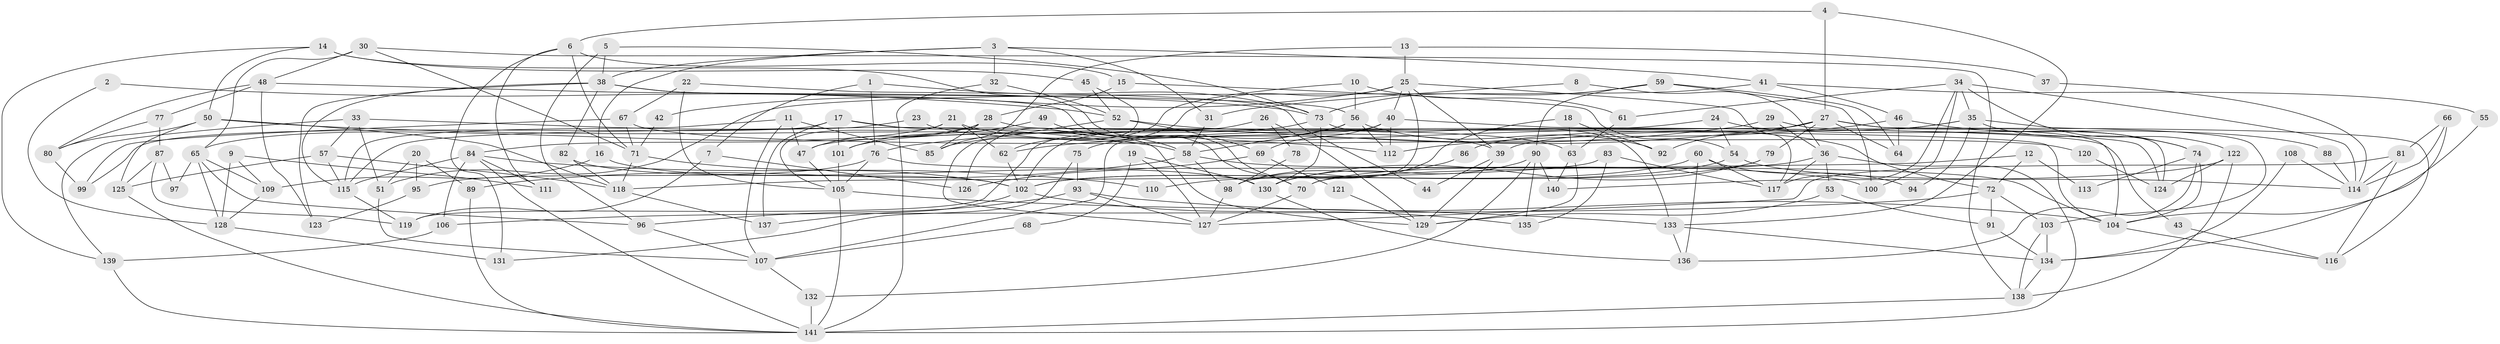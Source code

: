 // Generated by graph-tools (version 1.1) at 2025/36/03/09/25 02:36:25]
// undirected, 141 vertices, 282 edges
graph export_dot {
graph [start="1"]
  node [color=gray90,style=filled];
  1;
  2;
  3;
  4;
  5;
  6;
  7;
  8;
  9;
  10;
  11;
  12;
  13;
  14;
  15;
  16;
  17;
  18;
  19;
  20;
  21;
  22;
  23;
  24;
  25;
  26;
  27;
  28;
  29;
  30;
  31;
  32;
  33;
  34;
  35;
  36;
  37;
  38;
  39;
  40;
  41;
  42;
  43;
  44;
  45;
  46;
  47;
  48;
  49;
  50;
  51;
  52;
  53;
  54;
  55;
  56;
  57;
  58;
  59;
  60;
  61;
  62;
  63;
  64;
  65;
  66;
  67;
  68;
  69;
  70;
  71;
  72;
  73;
  74;
  75;
  76;
  77;
  78;
  79;
  80;
  81;
  82;
  83;
  84;
  85;
  86;
  87;
  88;
  89;
  90;
  91;
  92;
  93;
  94;
  95;
  96;
  97;
  98;
  99;
  100;
  101;
  102;
  103;
  104;
  105;
  106;
  107;
  108;
  109;
  110;
  111;
  112;
  113;
  114;
  115;
  116;
  117;
  118;
  119;
  120;
  121;
  122;
  123;
  124;
  125;
  126;
  127;
  128;
  129;
  130;
  131;
  132;
  133;
  134;
  135;
  136;
  137;
  138;
  139;
  140;
  141;
  1 -- 76;
  1 -- 73;
  1 -- 7;
  2 -- 52;
  2 -- 128;
  3 -- 16;
  3 -- 32;
  3 -- 31;
  3 -- 38;
  3 -- 41;
  4 -- 6;
  4 -- 27;
  4 -- 133;
  5 -- 38;
  5 -- 96;
  5 -- 73;
  6 -- 71;
  6 -- 111;
  6 -- 15;
  6 -- 131;
  7 -- 126;
  7 -- 119;
  8 -- 31;
  8 -- 36;
  9 -- 109;
  9 -- 128;
  9 -- 111;
  10 -- 56;
  10 -- 61;
  10 -- 126;
  11 -- 107;
  11 -- 115;
  11 -- 47;
  11 -- 85;
  12 -- 72;
  12 -- 70;
  12 -- 113;
  13 -- 25;
  13 -- 85;
  13 -- 37;
  14 -- 50;
  14 -- 70;
  14 -- 45;
  14 -- 139;
  15 -- 54;
  15 -- 28;
  16 -- 109;
  16 -- 130;
  17 -- 137;
  17 -- 104;
  17 -- 99;
  17 -- 101;
  17 -- 129;
  18 -- 63;
  18 -- 98;
  18 -- 92;
  19 -- 130;
  19 -- 127;
  19 -- 68;
  20 -- 95;
  20 -- 89;
  20 -- 51;
  21 -- 62;
  21 -- 105;
  21 -- 65;
  21 -- 72;
  22 -- 67;
  22 -- 105;
  22 -- 44;
  23 -- 39;
  23 -- 115;
  24 -- 47;
  24 -- 54;
  24 -- 88;
  25 -- 62;
  25 -- 40;
  25 -- 39;
  25 -- 42;
  25 -- 98;
  25 -- 117;
  26 -- 119;
  26 -- 129;
  26 -- 78;
  27 -- 92;
  27 -- 107;
  27 -- 62;
  27 -- 64;
  27 -- 79;
  27 -- 116;
  27 -- 124;
  28 -- 47;
  28 -- 43;
  28 -- 84;
  28 -- 85;
  29 -- 104;
  29 -- 76;
  29 -- 36;
  30 -- 138;
  30 -- 71;
  30 -- 48;
  30 -- 65;
  31 -- 58;
  32 -- 141;
  32 -- 52;
  33 -- 139;
  33 -- 57;
  33 -- 51;
  33 -- 58;
  34 -- 114;
  34 -- 35;
  34 -- 61;
  34 -- 100;
  34 -- 117;
  34 -- 122;
  35 -- 103;
  35 -- 39;
  35 -- 74;
  35 -- 86;
  35 -- 94;
  36 -- 117;
  36 -- 53;
  36 -- 70;
  36 -- 141;
  37 -- 114;
  38 -- 115;
  38 -- 56;
  38 -- 70;
  38 -- 82;
  38 -- 123;
  39 -- 129;
  39 -- 44;
  40 -- 102;
  40 -- 112;
  40 -- 69;
  40 -- 124;
  41 -- 51;
  41 -- 46;
  41 -- 55;
  42 -- 71;
  43 -- 116;
  45 -- 52;
  45 -- 127;
  46 -- 64;
  46 -- 74;
  46 -- 112;
  47 -- 105;
  48 -- 73;
  48 -- 77;
  48 -- 80;
  48 -- 123;
  49 -- 58;
  49 -- 101;
  50 -- 112;
  50 -- 125;
  50 -- 80;
  50 -- 118;
  51 -- 107;
  52 -- 85;
  52 -- 63;
  52 -- 69;
  53 -- 91;
  53 -- 129;
  54 -- 102;
  54 -- 114;
  55 -- 104;
  56 -- 58;
  56 -- 75;
  56 -- 92;
  56 -- 112;
  57 -- 118;
  57 -- 125;
  57 -- 115;
  58 -- 98;
  58 -- 89;
  58 -- 100;
  59 -- 100;
  59 -- 73;
  59 -- 64;
  59 -- 90;
  60 -- 136;
  60 -- 117;
  60 -- 94;
  60 -- 102;
  61 -- 63;
  62 -- 102;
  63 -- 129;
  63 -- 140;
  65 -- 96;
  65 -- 97;
  65 -- 109;
  65 -- 128;
  66 -- 134;
  66 -- 81;
  66 -- 114;
  67 -- 71;
  67 -- 99;
  67 -- 120;
  68 -- 107;
  69 -- 121;
  69 -- 126;
  70 -- 127;
  71 -- 118;
  71 -- 102;
  72 -- 106;
  72 -- 91;
  72 -- 103;
  73 -- 133;
  73 -- 101;
  73 -- 130;
  74 -- 104;
  74 -- 113;
  74 -- 136;
  75 -- 93;
  75 -- 131;
  76 -- 104;
  76 -- 105;
  76 -- 95;
  77 -- 80;
  77 -- 87;
  78 -- 98;
  79 -- 130;
  79 -- 110;
  80 -- 99;
  81 -- 116;
  81 -- 127;
  81 -- 114;
  82 -- 102;
  82 -- 118;
  83 -- 118;
  83 -- 117;
  83 -- 135;
  84 -- 141;
  84 -- 106;
  84 -- 110;
  84 -- 111;
  84 -- 115;
  86 -- 98;
  87 -- 119;
  87 -- 97;
  87 -- 125;
  88 -- 114;
  89 -- 141;
  90 -- 130;
  90 -- 132;
  90 -- 135;
  90 -- 140;
  91 -- 134;
  93 -- 96;
  93 -- 127;
  93 -- 104;
  95 -- 123;
  96 -- 107;
  98 -- 127;
  101 -- 105;
  102 -- 135;
  102 -- 137;
  103 -- 138;
  103 -- 134;
  104 -- 116;
  105 -- 141;
  105 -- 133;
  106 -- 139;
  107 -- 132;
  108 -- 134;
  108 -- 114;
  109 -- 128;
  115 -- 119;
  118 -- 137;
  120 -- 124;
  121 -- 129;
  122 -- 124;
  122 -- 138;
  122 -- 140;
  125 -- 141;
  128 -- 131;
  130 -- 136;
  132 -- 141;
  133 -- 134;
  133 -- 136;
  134 -- 138;
  138 -- 141;
  139 -- 141;
}
